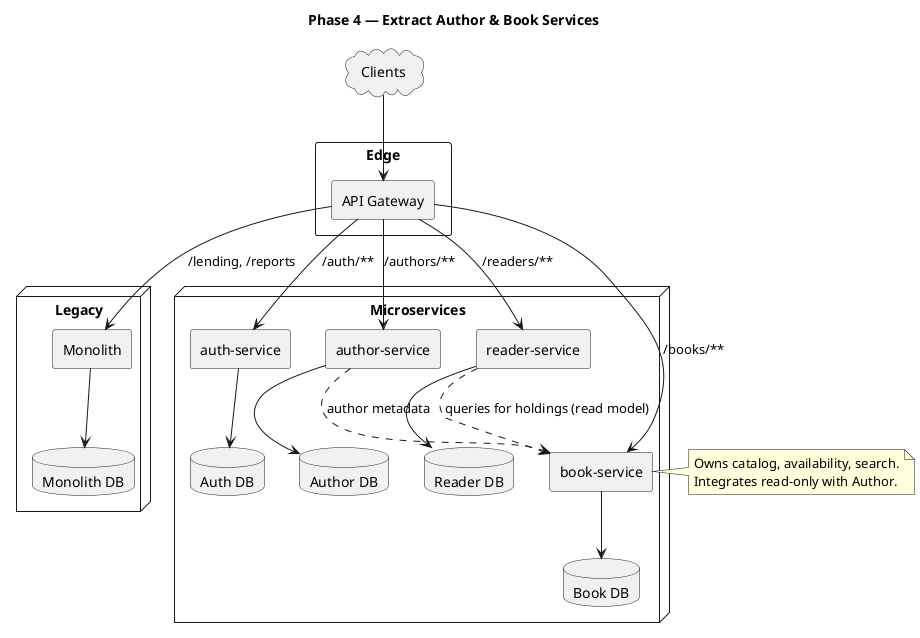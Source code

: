 @startuml
title Phase 4 — Extract Author & Book Services

skinparam componentStyle rectangle
skinparam shadowing false

cloud "Clients" as Clients
rectangle "Edge" {
  [API Gateway] as Gateway
}
node "Legacy" {
  [Monolith] as Monolith
  database "Monolith DB" as MonoDB
}
node "Microservices" {
  [auth-service] as Auth
  database "Auth DB" as AuthDB
  [reader-service] as Reader
  database "Reader DB" as ReaderDB
  [author-service] as Author
  database "Author DB" as AuthorDB
  [book-service] as Book
  database "Book DB" as BookDB
}

Clients --> Gateway
Gateway --> Auth : /auth/**
Gateway --> Reader : /readers/**
Gateway --> Author : /authors/**
Gateway --> Book : /books/**
Gateway --> Monolith : /lending, /reports

Author --> AuthorDB
Book --> BookDB
Reader --> ReaderDB
Auth --> AuthDB
Monolith --> MonoDB

Reader -[dashed]-> Book : queries for holdings (read model)
Author -[dashed]-> Book : author metadata

note right of Book
  Owns catalog, availability, search.
  Integrates read-only with Author.
end note

@enduml
